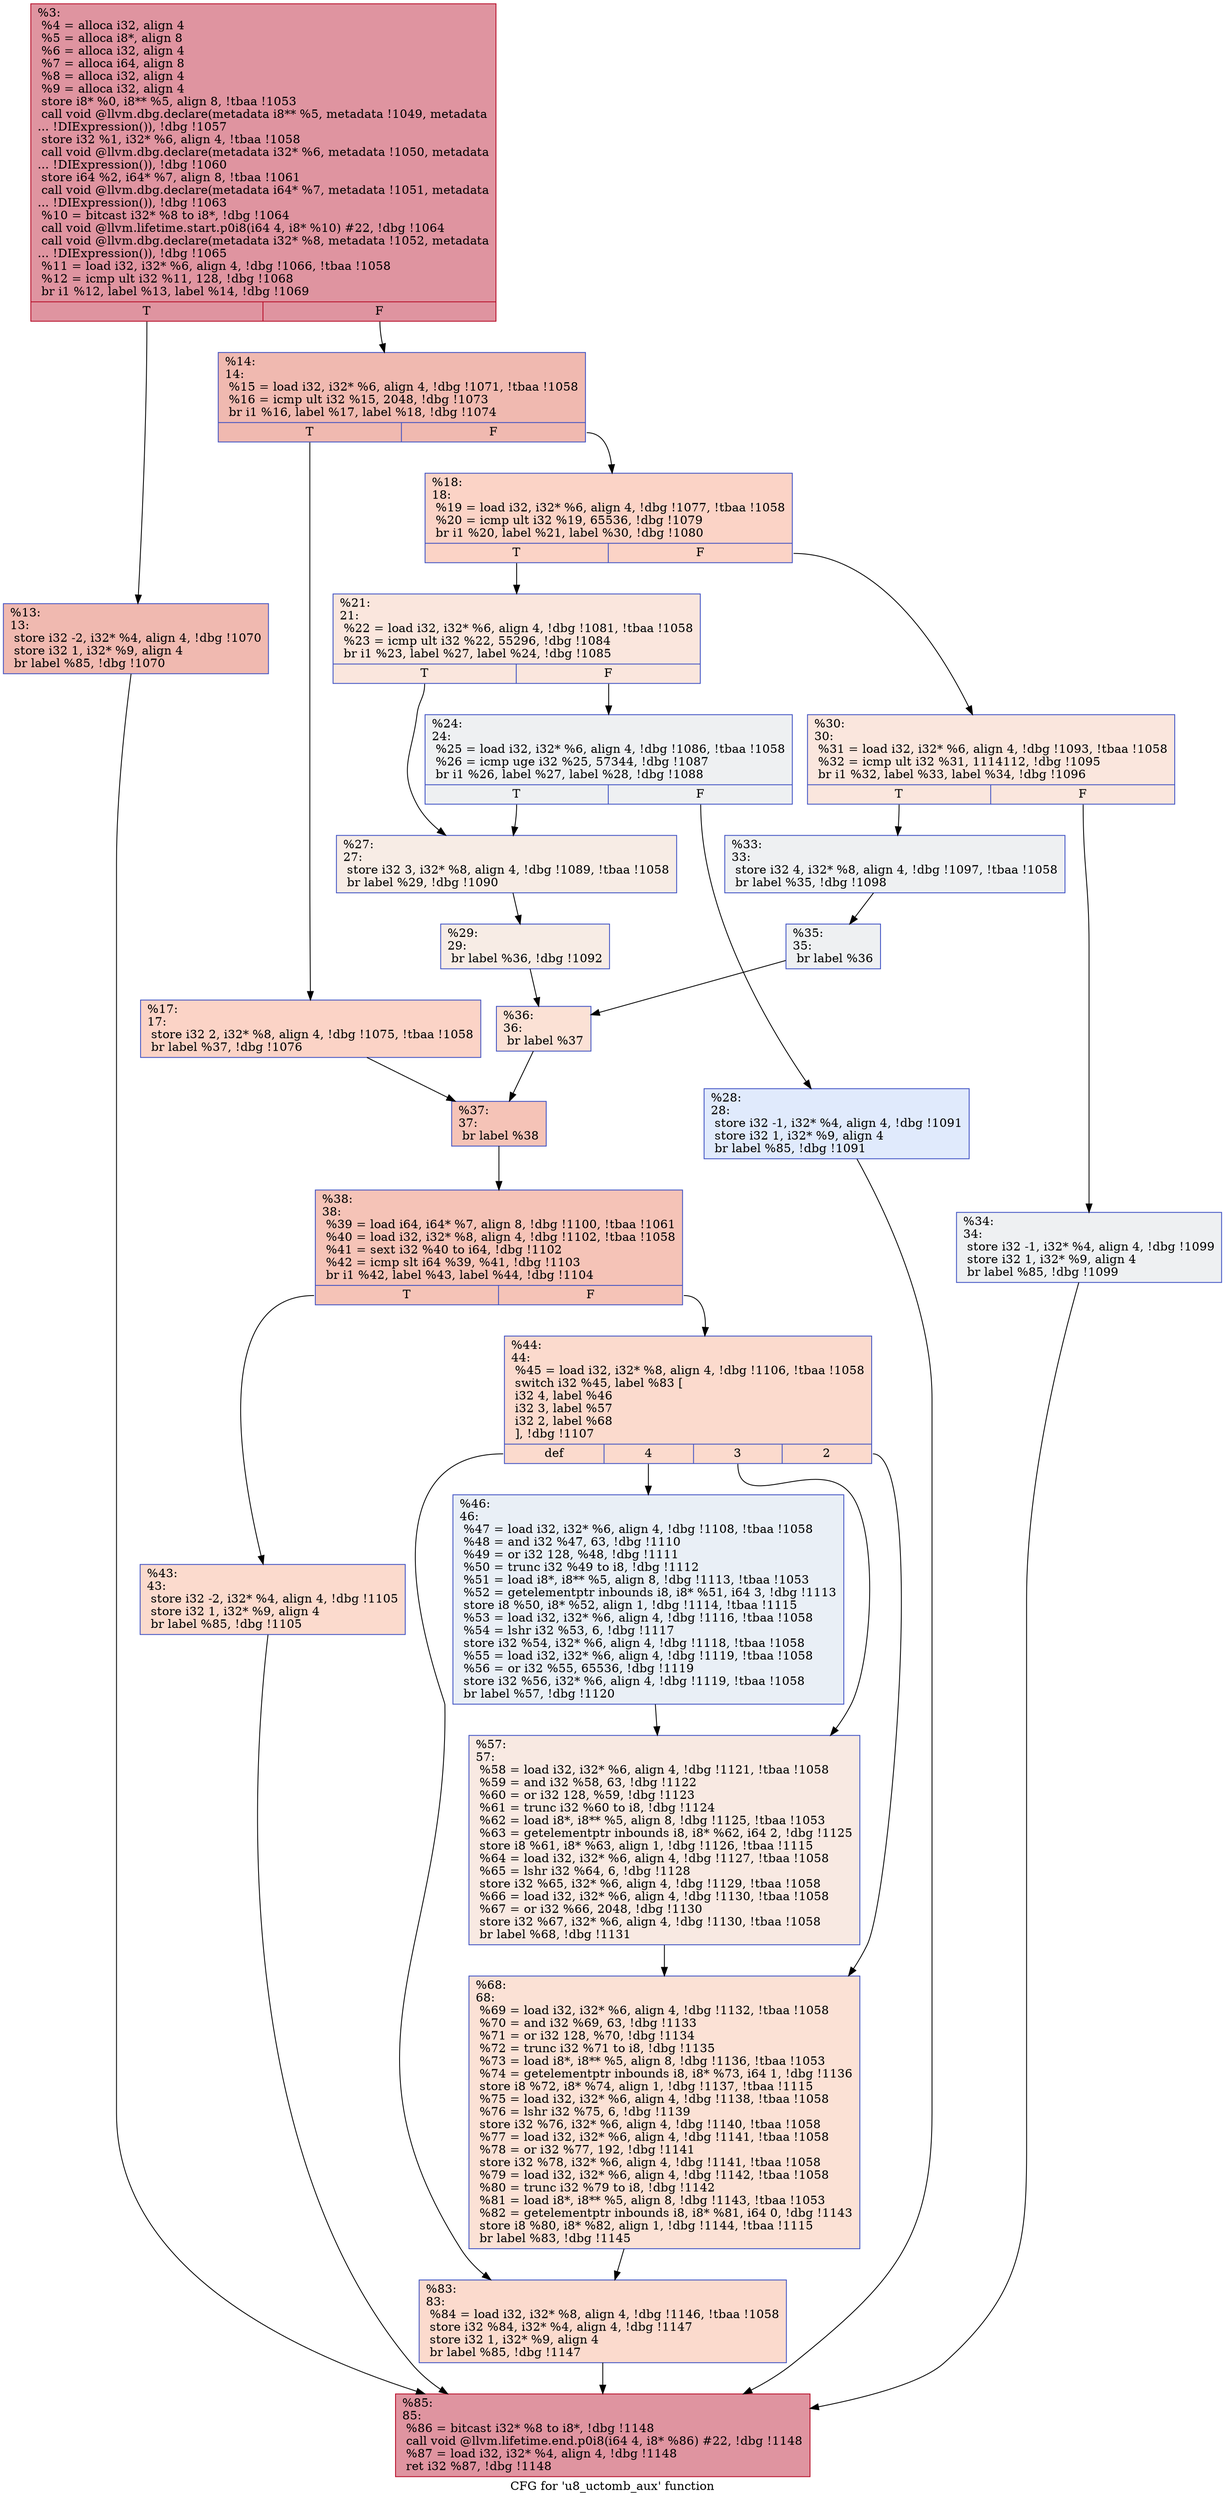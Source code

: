 digraph "CFG for 'u8_uctomb_aux' function" {
	label="CFG for 'u8_uctomb_aux' function";

	Node0x1ae29f0 [shape=record,color="#b70d28ff", style=filled, fillcolor="#b70d2870",label="{%3:\l  %4 = alloca i32, align 4\l  %5 = alloca i8*, align 8\l  %6 = alloca i32, align 4\l  %7 = alloca i64, align 8\l  %8 = alloca i32, align 4\l  %9 = alloca i32, align 4\l  store i8* %0, i8** %5, align 8, !tbaa !1053\l  call void @llvm.dbg.declare(metadata i8** %5, metadata !1049, metadata\l... !DIExpression()), !dbg !1057\l  store i32 %1, i32* %6, align 4, !tbaa !1058\l  call void @llvm.dbg.declare(metadata i32* %6, metadata !1050, metadata\l... !DIExpression()), !dbg !1060\l  store i64 %2, i64* %7, align 8, !tbaa !1061\l  call void @llvm.dbg.declare(metadata i64* %7, metadata !1051, metadata\l... !DIExpression()), !dbg !1063\l  %10 = bitcast i32* %8 to i8*, !dbg !1064\l  call void @llvm.lifetime.start.p0i8(i64 4, i8* %10) #22, !dbg !1064\l  call void @llvm.dbg.declare(metadata i32* %8, metadata !1052, metadata\l... !DIExpression()), !dbg !1065\l  %11 = load i32, i32* %6, align 4, !dbg !1066, !tbaa !1058\l  %12 = icmp ult i32 %11, 128, !dbg !1068\l  br i1 %12, label %13, label %14, !dbg !1069\l|{<s0>T|<s1>F}}"];
	Node0x1ae29f0:s0 -> Node0x1ae4670;
	Node0x1ae29f0:s1 -> Node0x1ae46c0;
	Node0x1ae4670 [shape=record,color="#3d50c3ff", style=filled, fillcolor="#de614d70",label="{%13:\l13:                                               \l  store i32 -2, i32* %4, align 4, !dbg !1070\l  store i32 1, i32* %9, align 4\l  br label %85, !dbg !1070\l}"];
	Node0x1ae4670 -> Node0x1ae4d50;
	Node0x1ae46c0 [shape=record,color="#3d50c3ff", style=filled, fillcolor="#de614d70",label="{%14:\l14:                                               \l  %15 = load i32, i32* %6, align 4, !dbg !1071, !tbaa !1058\l  %16 = icmp ult i32 %15, 2048, !dbg !1073\l  br i1 %16, label %17, label %18, !dbg !1074\l|{<s0>T|<s1>F}}"];
	Node0x1ae46c0:s0 -> Node0x1ae4710;
	Node0x1ae46c0:s1 -> Node0x1ae4760;
	Node0x1ae4710 [shape=record,color="#3d50c3ff", style=filled, fillcolor="#f59c7d70",label="{%17:\l17:                                               \l  store i32 2, i32* %8, align 4, !dbg !1075, !tbaa !1058\l  br label %37, !dbg !1076\l}"];
	Node0x1ae4710 -> Node0x1ae4ad0;
	Node0x1ae4760 [shape=record,color="#3d50c3ff", style=filled, fillcolor="#f59c7d70",label="{%18:\l18:                                               \l  %19 = load i32, i32* %6, align 4, !dbg !1077, !tbaa !1058\l  %20 = icmp ult i32 %19, 65536, !dbg !1079\l  br i1 %20, label %21, label %30, !dbg !1080\l|{<s0>T|<s1>F}}"];
	Node0x1ae4760:s0 -> Node0x1ae47b0;
	Node0x1ae4760:s1 -> Node0x1ae4940;
	Node0x1ae47b0 [shape=record,color="#3d50c3ff", style=filled, fillcolor="#f3c7b170",label="{%21:\l21:                                               \l  %22 = load i32, i32* %6, align 4, !dbg !1081, !tbaa !1058\l  %23 = icmp ult i32 %22, 55296, !dbg !1084\l  br i1 %23, label %27, label %24, !dbg !1085\l|{<s0>T|<s1>F}}"];
	Node0x1ae47b0:s0 -> Node0x1ae4850;
	Node0x1ae47b0:s1 -> Node0x1ae4800;
	Node0x1ae4800 [shape=record,color="#3d50c3ff", style=filled, fillcolor="#d9dce170",label="{%24:\l24:                                               \l  %25 = load i32, i32* %6, align 4, !dbg !1086, !tbaa !1058\l  %26 = icmp uge i32 %25, 57344, !dbg !1087\l  br i1 %26, label %27, label %28, !dbg !1088\l|{<s0>T|<s1>F}}"];
	Node0x1ae4800:s0 -> Node0x1ae4850;
	Node0x1ae4800:s1 -> Node0x1ae48a0;
	Node0x1ae4850 [shape=record,color="#3d50c3ff", style=filled, fillcolor="#ecd3c570",label="{%27:\l27:                                               \l  store i32 3, i32* %8, align 4, !dbg !1089, !tbaa !1058\l  br label %29, !dbg !1090\l}"];
	Node0x1ae4850 -> Node0x1ae48f0;
	Node0x1ae48a0 [shape=record,color="#3d50c3ff", style=filled, fillcolor="#b9d0f970",label="{%28:\l28:                                               \l  store i32 -1, i32* %4, align 4, !dbg !1091\l  store i32 1, i32* %9, align 4\l  br label %85, !dbg !1091\l}"];
	Node0x1ae48a0 -> Node0x1ae4d50;
	Node0x1ae48f0 [shape=record,color="#3d50c3ff", style=filled, fillcolor="#ecd3c570",label="{%29:\l29:                                               \l  br label %36, !dbg !1092\l}"];
	Node0x1ae48f0 -> Node0x1ae4a80;
	Node0x1ae4940 [shape=record,color="#3d50c3ff", style=filled, fillcolor="#f3c7b170",label="{%30:\l30:                                               \l  %31 = load i32, i32* %6, align 4, !dbg !1093, !tbaa !1058\l  %32 = icmp ult i32 %31, 1114112, !dbg !1095\l  br i1 %32, label %33, label %34, !dbg !1096\l|{<s0>T|<s1>F}}"];
	Node0x1ae4940:s0 -> Node0x1ae4990;
	Node0x1ae4940:s1 -> Node0x1ae49e0;
	Node0x1ae4990 [shape=record,color="#3d50c3ff", style=filled, fillcolor="#d9dce170",label="{%33:\l33:                                               \l  store i32 4, i32* %8, align 4, !dbg !1097, !tbaa !1058\l  br label %35, !dbg !1098\l}"];
	Node0x1ae4990 -> Node0x1ae4a30;
	Node0x1ae49e0 [shape=record,color="#3d50c3ff", style=filled, fillcolor="#d9dce170",label="{%34:\l34:                                               \l  store i32 -1, i32* %4, align 4, !dbg !1099\l  store i32 1, i32* %9, align 4\l  br label %85, !dbg !1099\l}"];
	Node0x1ae49e0 -> Node0x1ae4d50;
	Node0x1ae4a30 [shape=record,color="#3d50c3ff", style=filled, fillcolor="#d9dce170",label="{%35:\l35:                                               \l  br label %36\l}"];
	Node0x1ae4a30 -> Node0x1ae4a80;
	Node0x1ae4a80 [shape=record,color="#3d50c3ff", style=filled, fillcolor="#f7bca170",label="{%36:\l36:                                               \l  br label %37\l}"];
	Node0x1ae4a80 -> Node0x1ae4ad0;
	Node0x1ae4ad0 [shape=record,color="#3d50c3ff", style=filled, fillcolor="#e8765c70",label="{%37:\l37:                                               \l  br label %38\l}"];
	Node0x1ae4ad0 -> Node0x1ae4b20;
	Node0x1ae4b20 [shape=record,color="#3d50c3ff", style=filled, fillcolor="#e8765c70",label="{%38:\l38:                                               \l  %39 = load i64, i64* %7, align 8, !dbg !1100, !tbaa !1061\l  %40 = load i32, i32* %8, align 4, !dbg !1102, !tbaa !1058\l  %41 = sext i32 %40 to i64, !dbg !1102\l  %42 = icmp slt i64 %39, %41, !dbg !1103\l  br i1 %42, label %43, label %44, !dbg !1104\l|{<s0>T|<s1>F}}"];
	Node0x1ae4b20:s0 -> Node0x1ae4b70;
	Node0x1ae4b20:s1 -> Node0x1ae4bc0;
	Node0x1ae4b70 [shape=record,color="#3d50c3ff", style=filled, fillcolor="#f7ac8e70",label="{%43:\l43:                                               \l  store i32 -2, i32* %4, align 4, !dbg !1105\l  store i32 1, i32* %9, align 4\l  br label %85, !dbg !1105\l}"];
	Node0x1ae4b70 -> Node0x1ae4d50;
	Node0x1ae4bc0 [shape=record,color="#3d50c3ff", style=filled, fillcolor="#f7ac8e70",label="{%44:\l44:                                               \l  %45 = load i32, i32* %8, align 4, !dbg !1106, !tbaa !1058\l  switch i32 %45, label %83 [\l    i32 4, label %46\l    i32 3, label %57\l    i32 2, label %68\l  ], !dbg !1107\l|{<s0>def|<s1>4|<s2>3|<s3>2}}"];
	Node0x1ae4bc0:s0 -> Node0x1ae4d00;
	Node0x1ae4bc0:s1 -> Node0x1ae4c10;
	Node0x1ae4bc0:s2 -> Node0x1ae4c60;
	Node0x1ae4bc0:s3 -> Node0x1ae4cb0;
	Node0x1ae4c10 [shape=record,color="#3d50c3ff", style=filled, fillcolor="#cedaeb70",label="{%46:\l46:                                               \l  %47 = load i32, i32* %6, align 4, !dbg !1108, !tbaa !1058\l  %48 = and i32 %47, 63, !dbg !1110\l  %49 = or i32 128, %48, !dbg !1111\l  %50 = trunc i32 %49 to i8, !dbg !1112\l  %51 = load i8*, i8** %5, align 8, !dbg !1113, !tbaa !1053\l  %52 = getelementptr inbounds i8, i8* %51, i64 3, !dbg !1113\l  store i8 %50, i8* %52, align 1, !dbg !1114, !tbaa !1115\l  %53 = load i32, i32* %6, align 4, !dbg !1116, !tbaa !1058\l  %54 = lshr i32 %53, 6, !dbg !1117\l  store i32 %54, i32* %6, align 4, !dbg !1118, !tbaa !1058\l  %55 = load i32, i32* %6, align 4, !dbg !1119, !tbaa !1058\l  %56 = or i32 %55, 65536, !dbg !1119\l  store i32 %56, i32* %6, align 4, !dbg !1119, !tbaa !1058\l  br label %57, !dbg !1120\l}"];
	Node0x1ae4c10 -> Node0x1ae4c60;
	Node0x1ae4c60 [shape=record,color="#3d50c3ff", style=filled, fillcolor="#efcebd70",label="{%57:\l57:                                               \l  %58 = load i32, i32* %6, align 4, !dbg !1121, !tbaa !1058\l  %59 = and i32 %58, 63, !dbg !1122\l  %60 = or i32 128, %59, !dbg !1123\l  %61 = trunc i32 %60 to i8, !dbg !1124\l  %62 = load i8*, i8** %5, align 8, !dbg !1125, !tbaa !1053\l  %63 = getelementptr inbounds i8, i8* %62, i64 2, !dbg !1125\l  store i8 %61, i8* %63, align 1, !dbg !1126, !tbaa !1115\l  %64 = load i32, i32* %6, align 4, !dbg !1127, !tbaa !1058\l  %65 = lshr i32 %64, 6, !dbg !1128\l  store i32 %65, i32* %6, align 4, !dbg !1129, !tbaa !1058\l  %66 = load i32, i32* %6, align 4, !dbg !1130, !tbaa !1058\l  %67 = or i32 %66, 2048, !dbg !1130\l  store i32 %67, i32* %6, align 4, !dbg !1130, !tbaa !1058\l  br label %68, !dbg !1131\l}"];
	Node0x1ae4c60 -> Node0x1ae4cb0;
	Node0x1ae4cb0 [shape=record,color="#3d50c3ff", style=filled, fillcolor="#f7bca170",label="{%68:\l68:                                               \l  %69 = load i32, i32* %6, align 4, !dbg !1132, !tbaa !1058\l  %70 = and i32 %69, 63, !dbg !1133\l  %71 = or i32 128, %70, !dbg !1134\l  %72 = trunc i32 %71 to i8, !dbg !1135\l  %73 = load i8*, i8** %5, align 8, !dbg !1136, !tbaa !1053\l  %74 = getelementptr inbounds i8, i8* %73, i64 1, !dbg !1136\l  store i8 %72, i8* %74, align 1, !dbg !1137, !tbaa !1115\l  %75 = load i32, i32* %6, align 4, !dbg !1138, !tbaa !1058\l  %76 = lshr i32 %75, 6, !dbg !1139\l  store i32 %76, i32* %6, align 4, !dbg !1140, !tbaa !1058\l  %77 = load i32, i32* %6, align 4, !dbg !1141, !tbaa !1058\l  %78 = or i32 %77, 192, !dbg !1141\l  store i32 %78, i32* %6, align 4, !dbg !1141, !tbaa !1058\l  %79 = load i32, i32* %6, align 4, !dbg !1142, !tbaa !1058\l  %80 = trunc i32 %79 to i8, !dbg !1142\l  %81 = load i8*, i8** %5, align 8, !dbg !1143, !tbaa !1053\l  %82 = getelementptr inbounds i8, i8* %81, i64 0, !dbg !1143\l  store i8 %80, i8* %82, align 1, !dbg !1144, !tbaa !1115\l  br label %83, !dbg !1145\l}"];
	Node0x1ae4cb0 -> Node0x1ae4d00;
	Node0x1ae4d00 [shape=record,color="#3d50c3ff", style=filled, fillcolor="#f7ac8e70",label="{%83:\l83:                                               \l  %84 = load i32, i32* %8, align 4, !dbg !1146, !tbaa !1058\l  store i32 %84, i32* %4, align 4, !dbg !1147\l  store i32 1, i32* %9, align 4\l  br label %85, !dbg !1147\l}"];
	Node0x1ae4d00 -> Node0x1ae4d50;
	Node0x1ae4d50 [shape=record,color="#b70d28ff", style=filled, fillcolor="#b70d2870",label="{%85:\l85:                                               \l  %86 = bitcast i32* %8 to i8*, !dbg !1148\l  call void @llvm.lifetime.end.p0i8(i64 4, i8* %86) #22, !dbg !1148\l  %87 = load i32, i32* %4, align 4, !dbg !1148\l  ret i32 %87, !dbg !1148\l}"];
}
